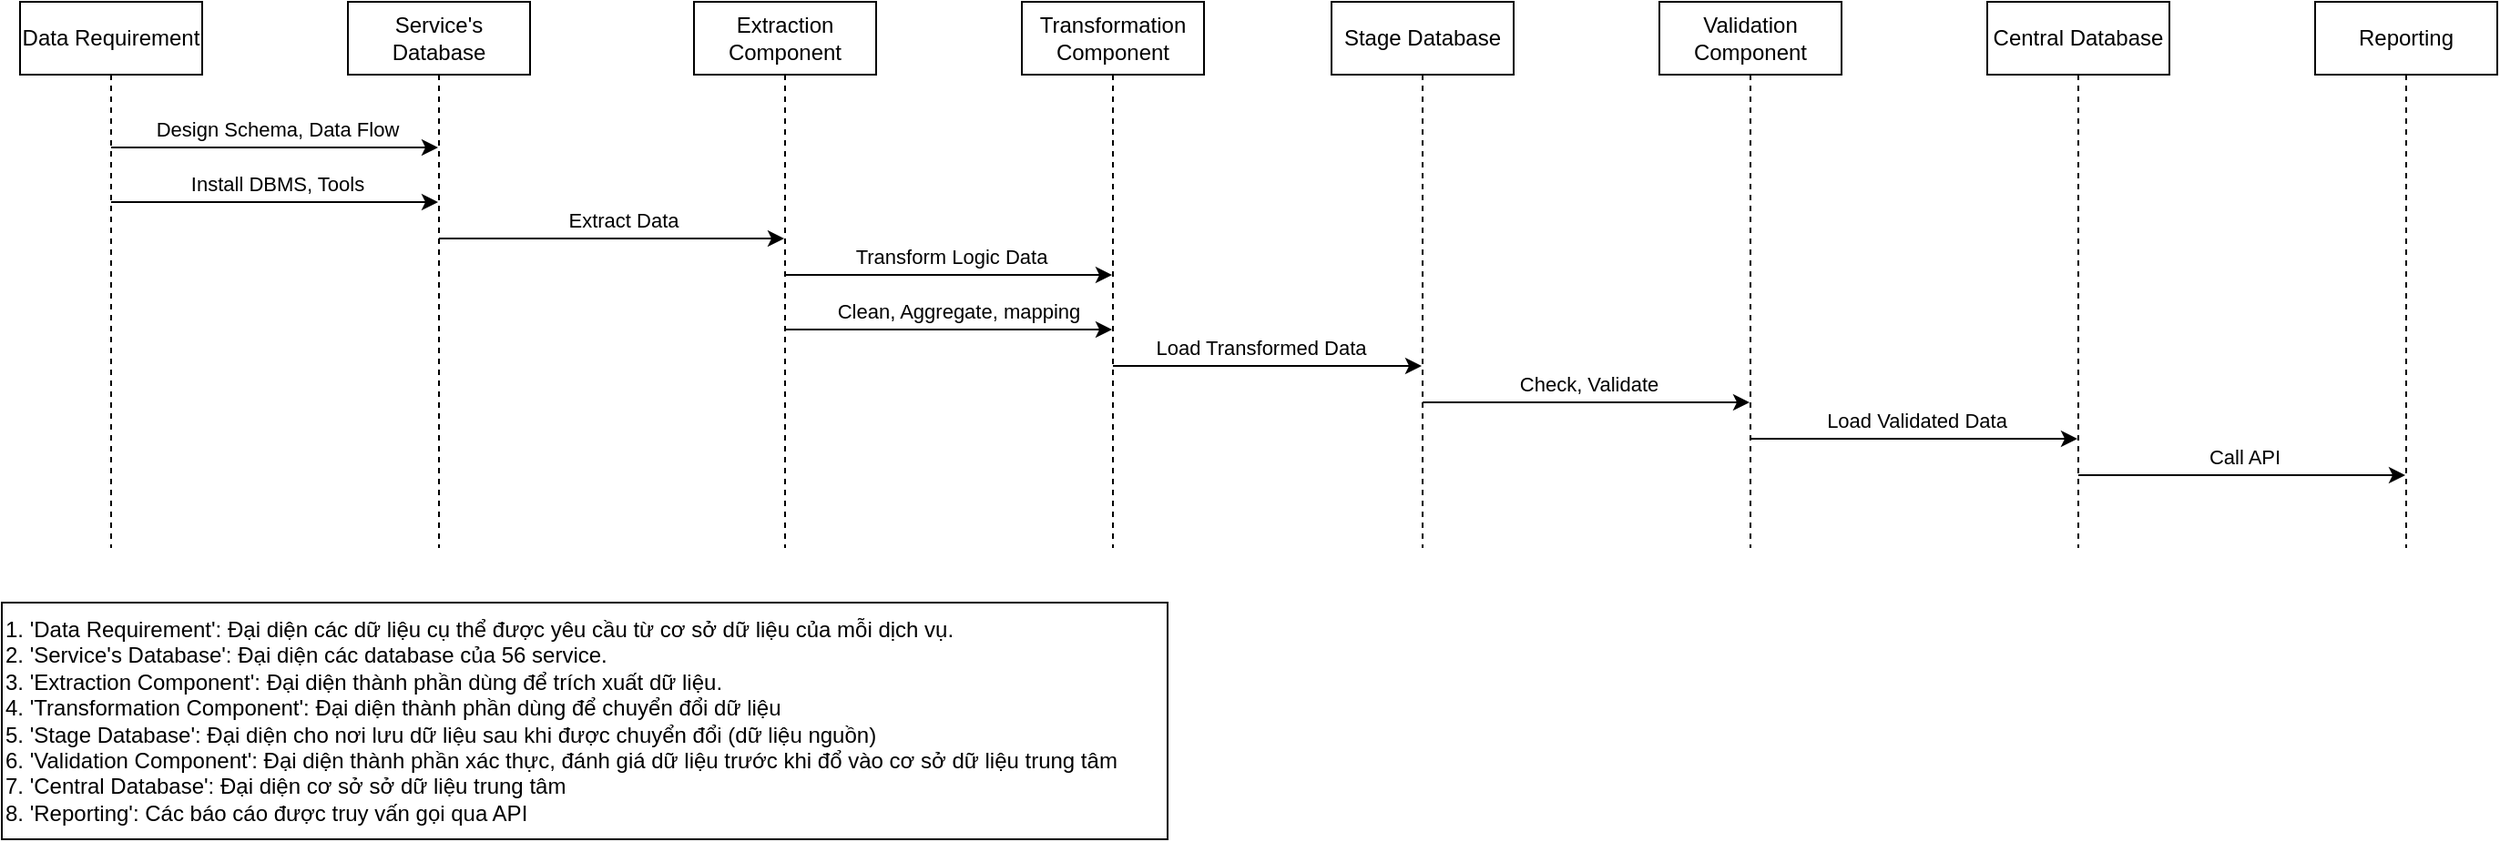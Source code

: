 <mxfile version="21.3.7" type="github">
  <diagram name="Page-1" id="2YBvvXClWsGukQMizWep">
    <mxGraphModel dx="1443" dy="774" grid="1" gridSize="10" guides="1" tooltips="1" connect="1" arrows="1" fold="1" page="1" pageScale="1" pageWidth="850" pageHeight="1100" math="0" shadow="0">
      <root>
        <mxCell id="0" />
        <mxCell id="1" parent="0" />
        <mxCell id="hRcrlmGx0hsTA7UZebqg-2" value="Install DBMS, Tools" style="edgeStyle=elbowEdgeStyle;rounded=0;orthogonalLoop=1;jettySize=auto;html=1;elbow=vertical;curved=0;" edge="1" parent="1" source="aM9ryv3xv72pqoxQDRHE-5" target="hRcrlmGx0hsTA7UZebqg-1">
          <mxGeometry x="0.006" y="10" relative="1" as="geometry">
            <Array as="points">
              <mxPoint x="190" y="150" />
            </Array>
            <mxPoint as="offset" />
          </mxGeometry>
        </mxCell>
        <mxCell id="aM9ryv3xv72pqoxQDRHE-5" value="Data Requirement" style="shape=umlLifeline;perimeter=lifelinePerimeter;whiteSpace=wrap;html=1;container=0;dropTarget=0;collapsible=0;recursiveResize=0;outlineConnect=0;portConstraint=eastwest;newEdgeStyle={&quot;edgeStyle&quot;:&quot;elbowEdgeStyle&quot;,&quot;elbow&quot;:&quot;vertical&quot;,&quot;curved&quot;:0,&quot;rounded&quot;:0};" parent="1" vertex="1">
          <mxGeometry x="20" y="40" width="100" height="300" as="geometry" />
        </mxCell>
        <mxCell id="hRcrlmGx0hsTA7UZebqg-4" value="Extract Data" style="edgeStyle=elbowEdgeStyle;rounded=0;orthogonalLoop=1;jettySize=auto;html=1;elbow=vertical;curved=0;" edge="1" parent="1" source="hRcrlmGx0hsTA7UZebqg-1" target="hRcrlmGx0hsTA7UZebqg-3">
          <mxGeometry x="0.059" y="10" relative="1" as="geometry">
            <Array as="points">
              <mxPoint x="350" y="170" />
              <mxPoint x="290" y="170" />
              <mxPoint x="300" y="170" />
              <mxPoint x="300" y="170" />
            </Array>
            <mxPoint as="offset" />
          </mxGeometry>
        </mxCell>
        <mxCell id="hRcrlmGx0hsTA7UZebqg-1" value="Service&#39;s Database" style="shape=umlLifeline;perimeter=lifelinePerimeter;whiteSpace=wrap;html=1;container=0;dropTarget=0;collapsible=0;recursiveResize=0;outlineConnect=0;portConstraint=eastwest;newEdgeStyle={&quot;edgeStyle&quot;:&quot;elbowEdgeStyle&quot;,&quot;elbow&quot;:&quot;vertical&quot;,&quot;curved&quot;:0,&quot;rounded&quot;:0};size=40;" vertex="1" parent="1">
          <mxGeometry x="200" y="40" width="100" height="300" as="geometry" />
        </mxCell>
        <mxCell id="hRcrlmGx0hsTA7UZebqg-6" value="Transform Logic Data" style="edgeStyle=elbowEdgeStyle;rounded=0;orthogonalLoop=1;jettySize=auto;html=1;elbow=vertical;curved=0;" edge="1" parent="1" source="hRcrlmGx0hsTA7UZebqg-3" target="hRcrlmGx0hsTA7UZebqg-5">
          <mxGeometry x="0.006" y="10" relative="1" as="geometry">
            <mxPoint as="offset" />
          </mxGeometry>
        </mxCell>
        <mxCell id="hRcrlmGx0hsTA7UZebqg-3" value="Extraction Component" style="shape=umlLifeline;perimeter=lifelinePerimeter;whiteSpace=wrap;html=1;container=0;dropTarget=0;collapsible=0;recursiveResize=0;outlineConnect=0;portConstraint=eastwest;newEdgeStyle={&quot;edgeStyle&quot;:&quot;elbowEdgeStyle&quot;,&quot;elbow&quot;:&quot;vertical&quot;,&quot;curved&quot;:0,&quot;rounded&quot;:0};" vertex="1" parent="1">
          <mxGeometry x="390" y="40" width="100" height="300" as="geometry" />
        </mxCell>
        <mxCell id="hRcrlmGx0hsTA7UZebqg-8" value="Load Transformed Data" style="edgeStyle=elbowEdgeStyle;rounded=0;orthogonalLoop=1;jettySize=auto;html=1;elbow=vertical;curved=0;" edge="1" parent="1" source="hRcrlmGx0hsTA7UZebqg-5" target="hRcrlmGx0hsTA7UZebqg-7">
          <mxGeometry x="-0.05" y="10" relative="1" as="geometry">
            <Array as="points">
              <mxPoint x="730" y="240" />
              <mxPoint x="740" y="230" />
            </Array>
            <mxPoint as="offset" />
          </mxGeometry>
        </mxCell>
        <mxCell id="hRcrlmGx0hsTA7UZebqg-5" value="Transformation Component" style="shape=umlLifeline;perimeter=lifelinePerimeter;whiteSpace=wrap;html=1;container=0;dropTarget=0;collapsible=0;recursiveResize=0;outlineConnect=0;portConstraint=eastwest;newEdgeStyle={&quot;edgeStyle&quot;:&quot;elbowEdgeStyle&quot;,&quot;elbow&quot;:&quot;vertical&quot;,&quot;curved&quot;:0,&quot;rounded&quot;:0};size=40;" vertex="1" parent="1">
          <mxGeometry x="570" y="40" width="100" height="300" as="geometry" />
        </mxCell>
        <mxCell id="hRcrlmGx0hsTA7UZebqg-10" value="Check, Validate" style="edgeStyle=elbowEdgeStyle;rounded=0;orthogonalLoop=1;jettySize=auto;html=1;elbow=vertical;curved=0;" edge="1" parent="1" source="hRcrlmGx0hsTA7UZebqg-7" target="hRcrlmGx0hsTA7UZebqg-9">
          <mxGeometry x="0.006" y="10" relative="1" as="geometry">
            <Array as="points">
              <mxPoint x="850" y="260" />
            </Array>
            <mxPoint as="offset" />
          </mxGeometry>
        </mxCell>
        <mxCell id="hRcrlmGx0hsTA7UZebqg-7" value="Stage Database" style="shape=umlLifeline;perimeter=lifelinePerimeter;whiteSpace=wrap;html=1;container=0;dropTarget=0;collapsible=0;recursiveResize=0;outlineConnect=0;portConstraint=eastwest;newEdgeStyle={&quot;edgeStyle&quot;:&quot;elbowEdgeStyle&quot;,&quot;elbow&quot;:&quot;vertical&quot;,&quot;curved&quot;:0,&quot;rounded&quot;:0};" vertex="1" parent="1">
          <mxGeometry x="740" y="40" width="100" height="300" as="geometry" />
        </mxCell>
        <mxCell id="hRcrlmGx0hsTA7UZebqg-12" value="Load Validated Data" style="edgeStyle=elbowEdgeStyle;rounded=0;orthogonalLoop=1;jettySize=auto;html=1;elbow=vertical;curved=0;" edge="1" parent="1" source="hRcrlmGx0hsTA7UZebqg-9" target="hRcrlmGx0hsTA7UZebqg-11">
          <mxGeometry x="0.006" y="10" relative="1" as="geometry">
            <Array as="points">
              <mxPoint x="1070" y="280" />
            </Array>
            <mxPoint as="offset" />
          </mxGeometry>
        </mxCell>
        <mxCell id="hRcrlmGx0hsTA7UZebqg-9" value="Validation Component" style="shape=umlLifeline;perimeter=lifelinePerimeter;whiteSpace=wrap;html=1;container=0;dropTarget=0;collapsible=0;recursiveResize=0;outlineConnect=0;portConstraint=eastwest;newEdgeStyle={&quot;edgeStyle&quot;:&quot;elbowEdgeStyle&quot;,&quot;elbow&quot;:&quot;vertical&quot;,&quot;curved&quot;:0,&quot;rounded&quot;:0};" vertex="1" parent="1">
          <mxGeometry x="920" y="40" width="100" height="300" as="geometry" />
        </mxCell>
        <mxCell id="hRcrlmGx0hsTA7UZebqg-14" value="Call API" style="edgeStyle=elbowEdgeStyle;rounded=0;orthogonalLoop=1;jettySize=auto;html=1;elbow=vertical;curved=0;" edge="1" parent="1" source="hRcrlmGx0hsTA7UZebqg-11" target="hRcrlmGx0hsTA7UZebqg-13">
          <mxGeometry x="0.006" y="10" relative="1" as="geometry">
            <Array as="points">
              <mxPoint x="1220" y="300" />
            </Array>
            <mxPoint as="offset" />
          </mxGeometry>
        </mxCell>
        <mxCell id="hRcrlmGx0hsTA7UZebqg-11" value="Central Database" style="shape=umlLifeline;perimeter=lifelinePerimeter;whiteSpace=wrap;html=1;container=0;dropTarget=0;collapsible=0;recursiveResize=0;outlineConnect=0;portConstraint=eastwest;newEdgeStyle={&quot;edgeStyle&quot;:&quot;elbowEdgeStyle&quot;,&quot;elbow&quot;:&quot;vertical&quot;,&quot;curved&quot;:0,&quot;rounded&quot;:0};" vertex="1" parent="1">
          <mxGeometry x="1100" y="40" width="100" height="300" as="geometry" />
        </mxCell>
        <mxCell id="hRcrlmGx0hsTA7UZebqg-13" value="Reporting" style="shape=umlLifeline;perimeter=lifelinePerimeter;whiteSpace=wrap;html=1;container=0;dropTarget=0;collapsible=0;recursiveResize=0;outlineConnect=0;portConstraint=eastwest;newEdgeStyle={&quot;edgeStyle&quot;:&quot;elbowEdgeStyle&quot;,&quot;elbow&quot;:&quot;vertical&quot;,&quot;curved&quot;:0,&quot;rounded&quot;:0};" vertex="1" parent="1">
          <mxGeometry x="1280" y="40" width="100" height="300" as="geometry" />
        </mxCell>
        <mxCell id="hRcrlmGx0hsTA7UZebqg-15" value="Design Schema, Data Flow" style="edgeStyle=elbowEdgeStyle;rounded=0;orthogonalLoop=1;jettySize=auto;html=1;elbow=vertical;curved=0;" edge="1" parent="1" source="aM9ryv3xv72pqoxQDRHE-5" target="hRcrlmGx0hsTA7UZebqg-1">
          <mxGeometry x="0.006" y="10" relative="1" as="geometry">
            <mxPoint x="79" y="190" as="sourcePoint" />
            <mxPoint x="250" y="190" as="targetPoint" />
            <Array as="points">
              <mxPoint x="150" y="120" />
              <mxPoint x="200" y="190" />
              <mxPoint x="190" y="200" />
              <mxPoint x="250" y="210" />
            </Array>
            <mxPoint as="offset" />
          </mxGeometry>
        </mxCell>
        <mxCell id="hRcrlmGx0hsTA7UZebqg-16" value="Clean, Aggregate, mapping" style="edgeStyle=elbowEdgeStyle;rounded=0;orthogonalLoop=1;jettySize=auto;html=1;elbow=vertical;curved=0;" edge="1" parent="1" source="hRcrlmGx0hsTA7UZebqg-3" target="hRcrlmGx0hsTA7UZebqg-5">
          <mxGeometry x="0.059" y="10" relative="1" as="geometry">
            <mxPoint x="450" y="260" as="sourcePoint" />
            <mxPoint x="631" y="260" as="targetPoint" />
            <Array as="points">
              <mxPoint x="530" y="220" />
            </Array>
            <mxPoint as="offset" />
          </mxGeometry>
        </mxCell>
        <mxCell id="hRcrlmGx0hsTA7UZebqg-19" value="1. &#39;Data Requirement&#39;: Đại diện các dữ liệu cụ thể được yêu cầu từ cơ sở dữ liệu của mỗi dịch vụ.&lt;br&gt;2. &#39;Service&#39;s Database&#39;: Đại diện các database của 56 service.&lt;br&gt;3. &#39;Extraction Component&#39;: Đại diện thành phần dùng để trích xuất dữ liệu.&lt;br&gt;4. &#39;Transformation Component&#39;: Đại diện thành phần dùng để chuyển đổi dữ liệu&lt;br&gt;5. &#39;Stage Database&#39;: Đại diện cho nơi lưu dữ liệu sau khi được chuyển đổi (dữ liệu nguồn)&lt;br&gt;6. &#39;Validation Component&#39;: Đại diện thành phần xác thực, đánh giá dữ liệu trước khi đổ vào cơ sở dữ liệu trung tâm&lt;br&gt;7. &#39;Central Database&#39;: Đại diện cơ sở sở dữ liệu trung tâm&lt;br&gt;8. &#39;Reporting&#39;: Các báo cáo được truy vấn gọi qua API" style="rounded=0;whiteSpace=wrap;html=1;align=left;" vertex="1" parent="1">
          <mxGeometry x="10" y="370" width="640" height="130" as="geometry" />
        </mxCell>
      </root>
    </mxGraphModel>
  </diagram>
</mxfile>
